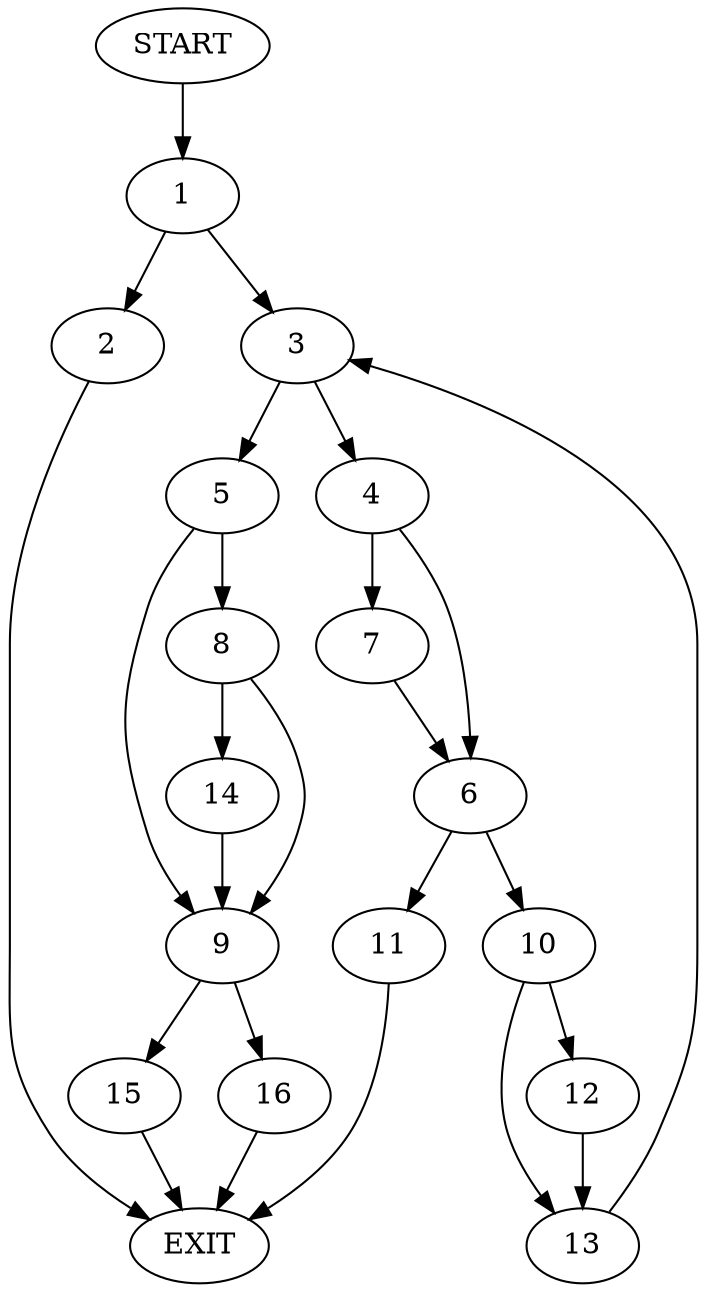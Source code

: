digraph {
0 [label="START"]
17 [label="EXIT"]
0 -> 1
1 -> 2
1 -> 3
3 -> 4
3 -> 5
2 -> 17
4 -> 6
4 -> 7
5 -> 8
5 -> 9
7 -> 6
6 -> 10
6 -> 11
11 -> 17
10 -> 12
10 -> 13
12 -> 13
13 -> 3
8 -> 9
8 -> 14
9 -> 15
9 -> 16
14 -> 9
15 -> 17
16 -> 17
}

